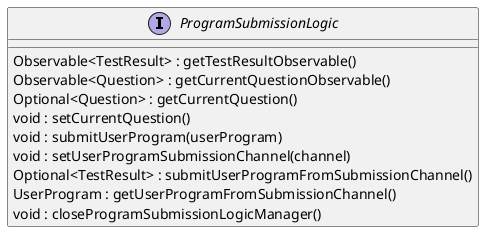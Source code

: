 @startuml

interface ProgramSubmissionLogic {
    Observable<TestResult> : getTestResultObservable()
    Observable<Question> : getCurrentQuestionObservable()
    Optional<Question> : getCurrentQuestion()
    void : setCurrentQuestion()
    void : submitUserProgram(userProgram)
    void : setUserProgramSubmissionChannel(channel)
    Optional<TestResult> : submitUserProgramFromSubmissionChannel()
    UserProgram : getUserProgramFromSubmissionChannel()
    void : closeProgramSubmissionLogicManager()
}

@enduml

